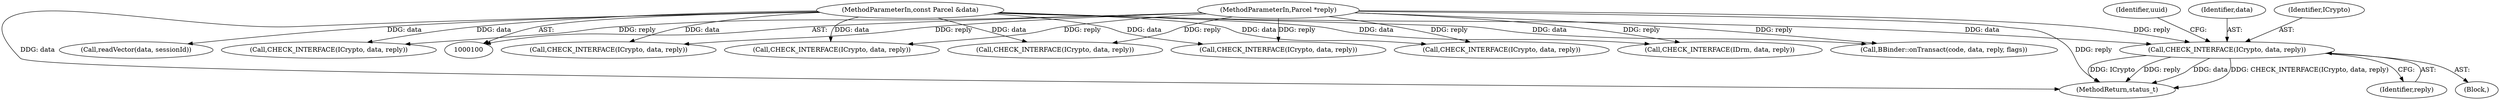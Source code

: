 digraph "0_Android_22f824feac43d5758f9a70b77f2aca840ba62c3b@pointer" {
"1000121" [label="(Call,CHECK_INTERFACE(ICrypto, data, reply))"];
"1000102" [label="(MethodParameterIn,const Parcel &data)"];
"1000103" [label="(MethodParameterIn,Parcel *reply)"];
"1000483" [label="(MethodReturn,status_t)"];
"1000463" [label="(Call,CHECK_INTERFACE(IDrm, data, reply))"];
"1000124" [label="(Identifier,reply)"];
"1000103" [label="(MethodParameterIn,Parcel *reply)"];
"1000127" [label="(Identifier,uuid)"];
"1000111" [label="(Call,CHECK_INTERFACE(ICrypto, data, reply))"];
"1000195" [label="(Call,CHECK_INTERFACE(ICrypto, data, reply))"];
"1000120" [label="(Block,)"];
"1000121" [label="(Call,CHECK_INTERFACE(ICrypto, data, reply))"];
"1000123" [label="(Identifier,data)"];
"1000102" [label="(MethodParameterIn,const Parcel &data)"];
"1000185" [label="(Call,CHECK_INTERFACE(ICrypto, data, reply))"];
"1000122" [label="(Identifier,ICrypto)"];
"1000444" [label="(Call,CHECK_INTERFACE(ICrypto, data, reply))"];
"1000468" [label="(Call,readVector(data, sessionId))"];
"1000478" [label="(Call,BBinder::onTransact(code, data, reply, flags))"];
"1000137" [label="(Call,CHECK_INTERFACE(ICrypto, data, reply))"];
"1000210" [label="(Call,CHECK_INTERFACE(ICrypto, data, reply))"];
"1000121" -> "1000120"  [label="AST: "];
"1000121" -> "1000124"  [label="CFG: "];
"1000122" -> "1000121"  [label="AST: "];
"1000123" -> "1000121"  [label="AST: "];
"1000124" -> "1000121"  [label="AST: "];
"1000127" -> "1000121"  [label="CFG: "];
"1000121" -> "1000483"  [label="DDG: data"];
"1000121" -> "1000483"  [label="DDG: CHECK_INTERFACE(ICrypto, data, reply)"];
"1000121" -> "1000483"  [label="DDG: ICrypto"];
"1000121" -> "1000483"  [label="DDG: reply"];
"1000102" -> "1000121"  [label="DDG: data"];
"1000103" -> "1000121"  [label="DDG: reply"];
"1000102" -> "1000100"  [label="AST: "];
"1000102" -> "1000483"  [label="DDG: data"];
"1000102" -> "1000111"  [label="DDG: data"];
"1000102" -> "1000137"  [label="DDG: data"];
"1000102" -> "1000185"  [label="DDG: data"];
"1000102" -> "1000195"  [label="DDG: data"];
"1000102" -> "1000210"  [label="DDG: data"];
"1000102" -> "1000444"  [label="DDG: data"];
"1000102" -> "1000463"  [label="DDG: data"];
"1000102" -> "1000468"  [label="DDG: data"];
"1000102" -> "1000478"  [label="DDG: data"];
"1000103" -> "1000100"  [label="AST: "];
"1000103" -> "1000483"  [label="DDG: reply"];
"1000103" -> "1000111"  [label="DDG: reply"];
"1000103" -> "1000137"  [label="DDG: reply"];
"1000103" -> "1000185"  [label="DDG: reply"];
"1000103" -> "1000195"  [label="DDG: reply"];
"1000103" -> "1000210"  [label="DDG: reply"];
"1000103" -> "1000444"  [label="DDG: reply"];
"1000103" -> "1000463"  [label="DDG: reply"];
"1000103" -> "1000478"  [label="DDG: reply"];
}
